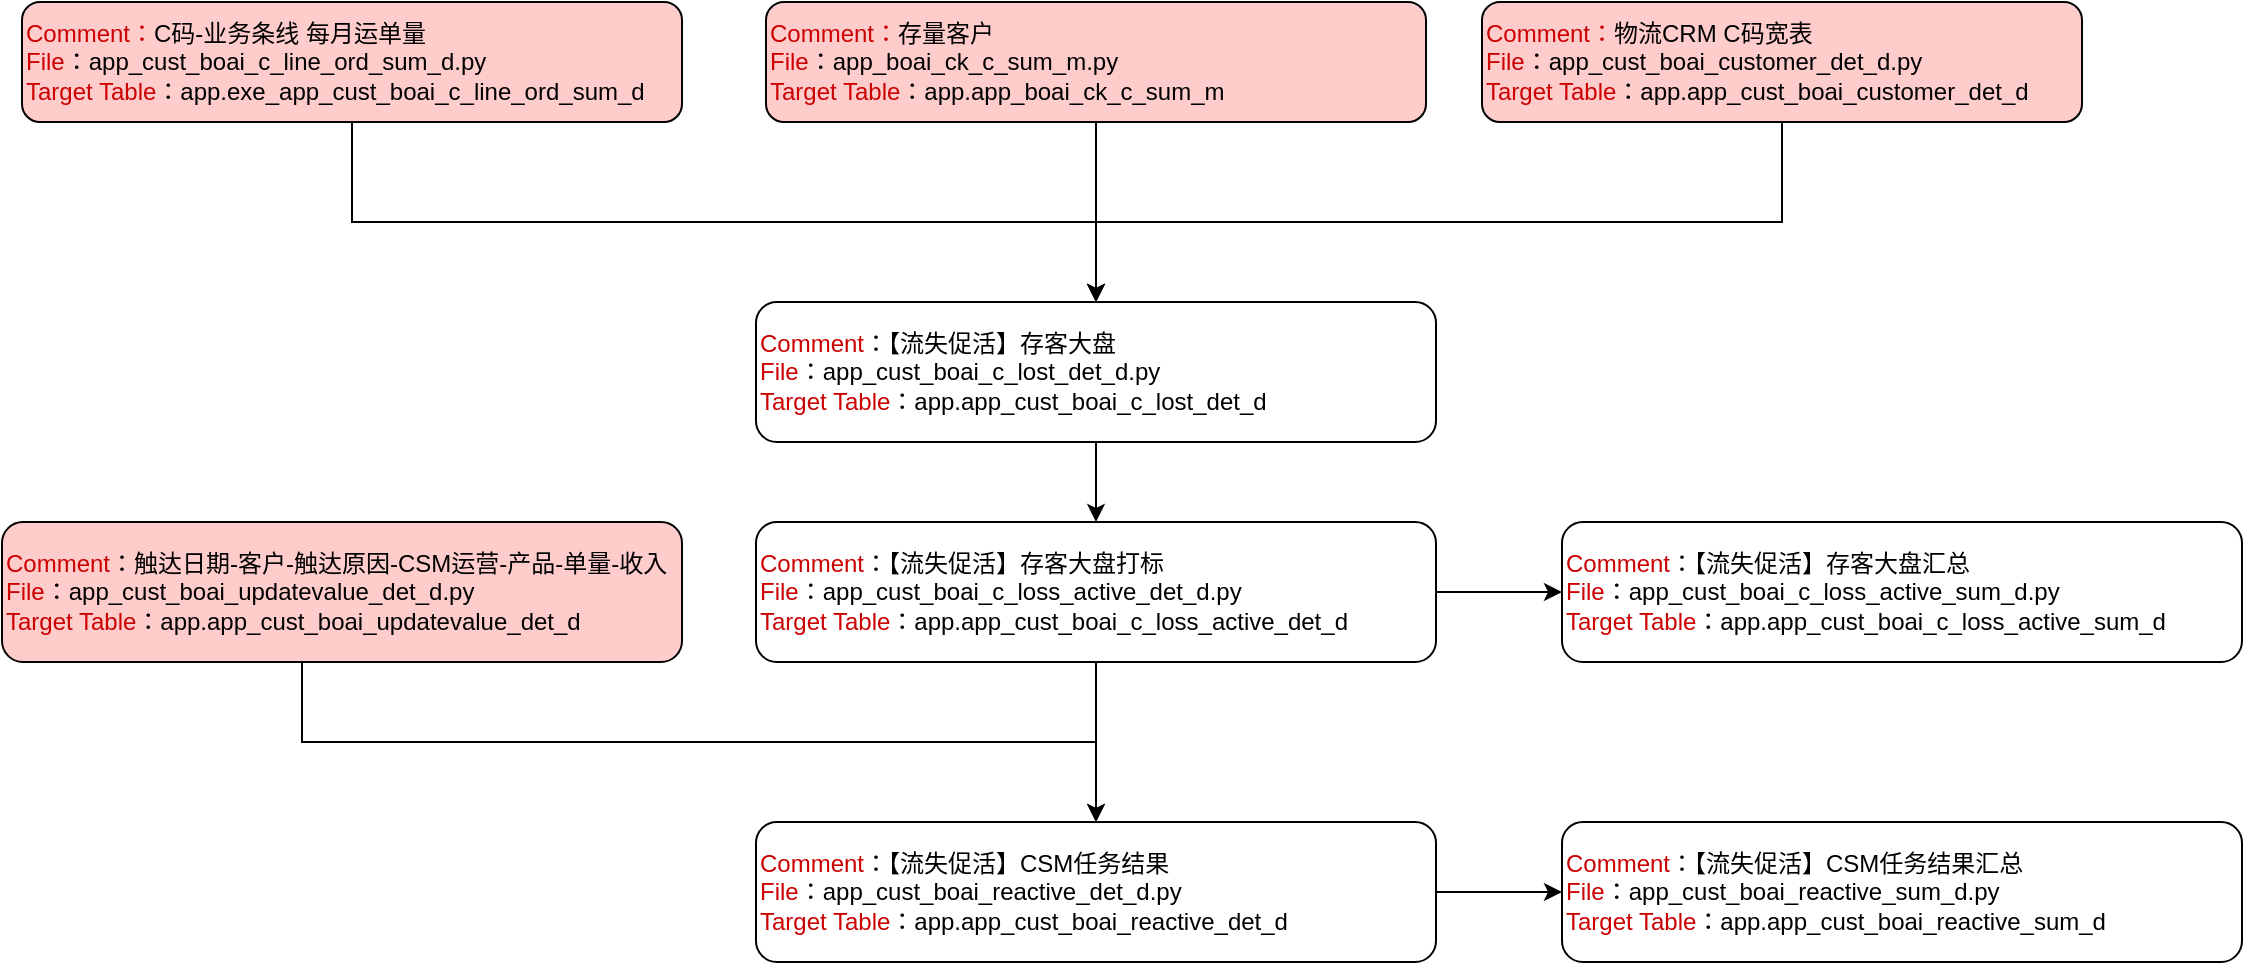 <mxfile version="21.5.0" type="github">
  <diagram name="第 1 页" id="3Rbt06QkHkVihA7fCxBM">
    <mxGraphModel dx="1306" dy="812" grid="1" gridSize="10" guides="1" tooltips="1" connect="1" arrows="1" fold="1" page="1" pageScale="1" pageWidth="827" pageHeight="1169" math="0" shadow="0">
      <root>
        <mxCell id="0" />
        <mxCell id="1" parent="0" />
        <mxCell id="dyf-taAjT1x6mLzymwCE-6" style="edgeStyle=orthogonalEdgeStyle;rounded=0;orthogonalLoop=1;jettySize=auto;html=1;" edge="1" parent="1" source="SktDr5aVx_PeZ2Q3Nm7t-1" target="dyf-taAjT1x6mLzymwCE-3">
          <mxGeometry relative="1" as="geometry">
            <Array as="points">
              <mxPoint x="285" y="200" />
              <mxPoint x="657" y="200" />
            </Array>
          </mxGeometry>
        </mxCell>
        <mxCell id="SktDr5aVx_PeZ2Q3Nm7t-1" value="&lt;font color=&quot;#cc0000&quot;&gt;Comment：&lt;/font&gt;C码-业务条线 每月运单量&lt;font color=&quot;#cc0000&quot;&gt;&lt;br&gt;&lt;/font&gt;&lt;font color=&quot;#cc0000&quot;&gt;File&lt;/font&gt;：app_cust_boai_c_line_ord_sum_d&lt;span style=&quot;background-color: initial;&quot;&gt;.py&lt;/span&gt;&lt;br&gt;&lt;font color=&quot;#cc0000&quot;&gt;Target Table&lt;/font&gt;：app.exe_app_cust_boai_c_line_ord_sum_d" style="rounded=1;whiteSpace=wrap;html=1;align=left;fillColor=#FFCCCC;" parent="1" vertex="1">
          <mxGeometry x="120" y="90" width="330" height="60" as="geometry" />
        </mxCell>
        <mxCell id="dyf-taAjT1x6mLzymwCE-9" style="edgeStyle=orthogonalEdgeStyle;rounded=0;orthogonalLoop=1;jettySize=auto;html=1;entryX=0.5;entryY=0;entryDx=0;entryDy=0;" edge="1" parent="1" source="dyf-taAjT1x6mLzymwCE-1" target="dyf-taAjT1x6mLzymwCE-3">
          <mxGeometry relative="1" as="geometry" />
        </mxCell>
        <mxCell id="dyf-taAjT1x6mLzymwCE-1" value="&lt;font color=&quot;#cc0000&quot;&gt;Comment：&lt;/font&gt;存量客户&lt;font color=&quot;#cc0000&quot;&gt;&lt;br&gt;&lt;/font&gt;&lt;font color=&quot;#cc0000&quot;&gt;File&lt;/font&gt;：app_boai_ck_c_sum_m&lt;span style=&quot;background-color: initial;&quot;&gt;.py&lt;/span&gt;&lt;br&gt;&lt;font color=&quot;#cc0000&quot;&gt;Target Table&lt;/font&gt;：app.app_boai_ck_c_sum_m" style="rounded=1;whiteSpace=wrap;html=1;align=left;fillColor=#FFCCCC;" vertex="1" parent="1">
          <mxGeometry x="492" y="90" width="330" height="60" as="geometry" />
        </mxCell>
        <mxCell id="dyf-taAjT1x6mLzymwCE-8" style="edgeStyle=orthogonalEdgeStyle;rounded=0;orthogonalLoop=1;jettySize=auto;html=1;entryX=0.5;entryY=0;entryDx=0;entryDy=0;" edge="1" parent="1" source="dyf-taAjT1x6mLzymwCE-2" target="dyf-taAjT1x6mLzymwCE-3">
          <mxGeometry relative="1" as="geometry">
            <Array as="points">
              <mxPoint x="1000" y="200" />
              <mxPoint x="657" y="200" />
            </Array>
          </mxGeometry>
        </mxCell>
        <mxCell id="dyf-taAjT1x6mLzymwCE-2" value="&lt;font color=&quot;#cc0000&quot;&gt;Comment：&lt;/font&gt;物流CRM C码宽表&lt;span data-sl-origin-json=&quot;JTVCJTdCJTIyYmdDb2xvciUyMiUzQSUyMiUyM0ZGRTVDNyUyMiUyQyUyMnRleHQlMjIlM0ElMjIlRTUlQUUlQTIlRTYlOUQlQTUlRTQlQkIlQkIlRTUlOEElQTElRTUlQkElOTUlRTUlQjElODIlRTYlQTglQTElRTUlOUUlOEIlMjIlN0QlNUQ=&quot;&gt;&lt;/span&gt;&lt;font color=&quot;#cc0000&quot;&gt;&lt;br&gt;File&lt;/font&gt;：app_cust_boai_customer_det_d&lt;span style=&quot;background-color: initial;&quot;&gt;.py&lt;/span&gt;&lt;br&gt;&lt;font color=&quot;#cc0000&quot;&gt;Target Table&lt;/font&gt;：app.app_cust_boai_customer_det_d" style="rounded=1;whiteSpace=wrap;html=1;align=left;fillColor=#FFCCCC;" vertex="1" parent="1">
          <mxGeometry x="850" y="90" width="300" height="60" as="geometry" />
        </mxCell>
        <mxCell id="dyf-taAjT1x6mLzymwCE-11" style="edgeStyle=orthogonalEdgeStyle;rounded=0;orthogonalLoop=1;jettySize=auto;html=1;entryX=0.5;entryY=0;entryDx=0;entryDy=0;" edge="1" parent="1" source="dyf-taAjT1x6mLzymwCE-3" target="dyf-taAjT1x6mLzymwCE-10">
          <mxGeometry relative="1" as="geometry" />
        </mxCell>
        <mxCell id="dyf-taAjT1x6mLzymwCE-3" value="&lt;font color=&quot;#cc0000&quot;&gt;Comment&lt;/font&gt;：【流失促活】存客大盘&lt;br&gt;&lt;font color=&quot;#cc0000&quot;&gt;File&lt;/font&gt;：app_cust_boai_c_lost_det_d&lt;span style=&quot;background-color: initial;&quot;&gt;.py&lt;/span&gt;&lt;br&gt;&lt;font color=&quot;#cc0000&quot;&gt;Target Table&lt;/font&gt;：app.app_cust_boai_c_lost_det_d" style="rounded=1;whiteSpace=wrap;html=1;align=left;" vertex="1" parent="1">
          <mxGeometry x="487" y="240" width="340" height="70" as="geometry" />
        </mxCell>
        <mxCell id="dyf-taAjT1x6mLzymwCE-14" style="edgeStyle=orthogonalEdgeStyle;rounded=0;orthogonalLoop=1;jettySize=auto;html=1;entryX=0.5;entryY=0;entryDx=0;entryDy=0;" edge="1" parent="1" source="dyf-taAjT1x6mLzymwCE-10" target="dyf-taAjT1x6mLzymwCE-12">
          <mxGeometry relative="1" as="geometry" />
        </mxCell>
        <mxCell id="dyf-taAjT1x6mLzymwCE-19" style="edgeStyle=orthogonalEdgeStyle;rounded=0;orthogonalLoop=1;jettySize=auto;html=1;exitX=1;exitY=0.5;exitDx=0;exitDy=0;entryX=0;entryY=0.5;entryDx=0;entryDy=0;" edge="1" parent="1" source="dyf-taAjT1x6mLzymwCE-10" target="dyf-taAjT1x6mLzymwCE-18">
          <mxGeometry relative="1" as="geometry" />
        </mxCell>
        <mxCell id="dyf-taAjT1x6mLzymwCE-10" value="&lt;font color=&quot;#cc0000&quot;&gt;Comment&lt;/font&gt;：【流失促活】存客大盘打标&lt;br&gt;&lt;font color=&quot;#cc0000&quot;&gt;File&lt;/font&gt;：app_cust_boai_c_loss_active_det_d&lt;span style=&quot;background-color: initial;&quot;&gt;.py&lt;/span&gt;&lt;br&gt;&lt;font color=&quot;#cc0000&quot;&gt;Target Table&lt;/font&gt;：app.app_cust_boai_c_loss_active_det_d" style="rounded=1;whiteSpace=wrap;html=1;align=left;" vertex="1" parent="1">
          <mxGeometry x="487" y="350" width="340" height="70" as="geometry" />
        </mxCell>
        <mxCell id="dyf-taAjT1x6mLzymwCE-20" style="edgeStyle=orthogonalEdgeStyle;rounded=0;orthogonalLoop=1;jettySize=auto;html=1;" edge="1" parent="1" source="dyf-taAjT1x6mLzymwCE-12" target="dyf-taAjT1x6mLzymwCE-16">
          <mxGeometry relative="1" as="geometry" />
        </mxCell>
        <mxCell id="dyf-taAjT1x6mLzymwCE-12" value="&lt;font color=&quot;#cc0000&quot;&gt;Comment&lt;/font&gt;：【流失促活】CSM任务结果&lt;br&gt;&lt;font color=&quot;#cc0000&quot;&gt;File&lt;/font&gt;：app_cust_boai_reactive_det_d&lt;span style=&quot;background-color: initial;&quot;&gt;.py&lt;/span&gt;&lt;br&gt;&lt;font color=&quot;#cc0000&quot;&gt;Target Table&lt;/font&gt;：app.app_cust_boai_reactive_det_d" style="rounded=1;whiteSpace=wrap;html=1;align=left;" vertex="1" parent="1">
          <mxGeometry x="487" y="500" width="340" height="70" as="geometry" />
        </mxCell>
        <mxCell id="dyf-taAjT1x6mLzymwCE-15" style="edgeStyle=orthogonalEdgeStyle;rounded=0;orthogonalLoop=1;jettySize=auto;html=1;entryX=0.5;entryY=0;entryDx=0;entryDy=0;" edge="1" parent="1" source="dyf-taAjT1x6mLzymwCE-13" target="dyf-taAjT1x6mLzymwCE-12">
          <mxGeometry relative="1" as="geometry">
            <Array as="points">
              <mxPoint x="260" y="460" />
              <mxPoint x="657" y="460" />
            </Array>
          </mxGeometry>
        </mxCell>
        <mxCell id="dyf-taAjT1x6mLzymwCE-13" value="&lt;font color=&quot;#cc0000&quot;&gt;Comment&lt;/font&gt;：触达日期-客户-触达原因-CSM运营-产品-单量-收入&lt;br&gt;&lt;font color=&quot;#cc0000&quot;&gt;File&lt;/font&gt;：app_cust_boai_updatevalue_det_d&lt;span style=&quot;background-color: initial;&quot;&gt;.py&lt;/span&gt;&lt;br&gt;&lt;font color=&quot;#cc0000&quot;&gt;Target Table&lt;/font&gt;：app.app_cust_boai_updatevalue_det_d" style="rounded=1;whiteSpace=wrap;html=1;align=left;fillColor=#FFCCCC;" vertex="1" parent="1">
          <mxGeometry x="110" y="350" width="340" height="70" as="geometry" />
        </mxCell>
        <mxCell id="dyf-taAjT1x6mLzymwCE-16" value="&lt;font color=&quot;#cc0000&quot;&gt;Comment&lt;/font&gt;：【流失促活】CSM任务结果汇总&lt;br&gt;&lt;font color=&quot;#cc0000&quot;&gt;File&lt;/font&gt;：app_cust_boai_reactive_sum_d&lt;span style=&quot;background-color: initial;&quot;&gt;.py&lt;/span&gt;&lt;br&gt;&lt;font color=&quot;#cc0000&quot;&gt;Target Table&lt;/font&gt;：app.app_cust_boai_reactive_sum_d" style="rounded=1;whiteSpace=wrap;html=1;align=left;" vertex="1" parent="1">
          <mxGeometry x="890" y="500" width="340" height="70" as="geometry" />
        </mxCell>
        <mxCell id="dyf-taAjT1x6mLzymwCE-18" value="&lt;font color=&quot;#cc0000&quot;&gt;Comment&lt;/font&gt;：【流失促活】存客大盘汇总&lt;br&gt;&lt;font color=&quot;#cc0000&quot;&gt;File&lt;/font&gt;：app_cust_boai_c_loss_active_sum_d&lt;span style=&quot;background-color: initial;&quot;&gt;.py&lt;/span&gt;&lt;br&gt;&lt;font color=&quot;#cc0000&quot;&gt;Target Table&lt;/font&gt;：app.app_cust_boai_c_loss_active_sum_d" style="rounded=1;whiteSpace=wrap;html=1;align=left;" vertex="1" parent="1">
          <mxGeometry x="890" y="350" width="340" height="70" as="geometry" />
        </mxCell>
      </root>
    </mxGraphModel>
  </diagram>
</mxfile>
